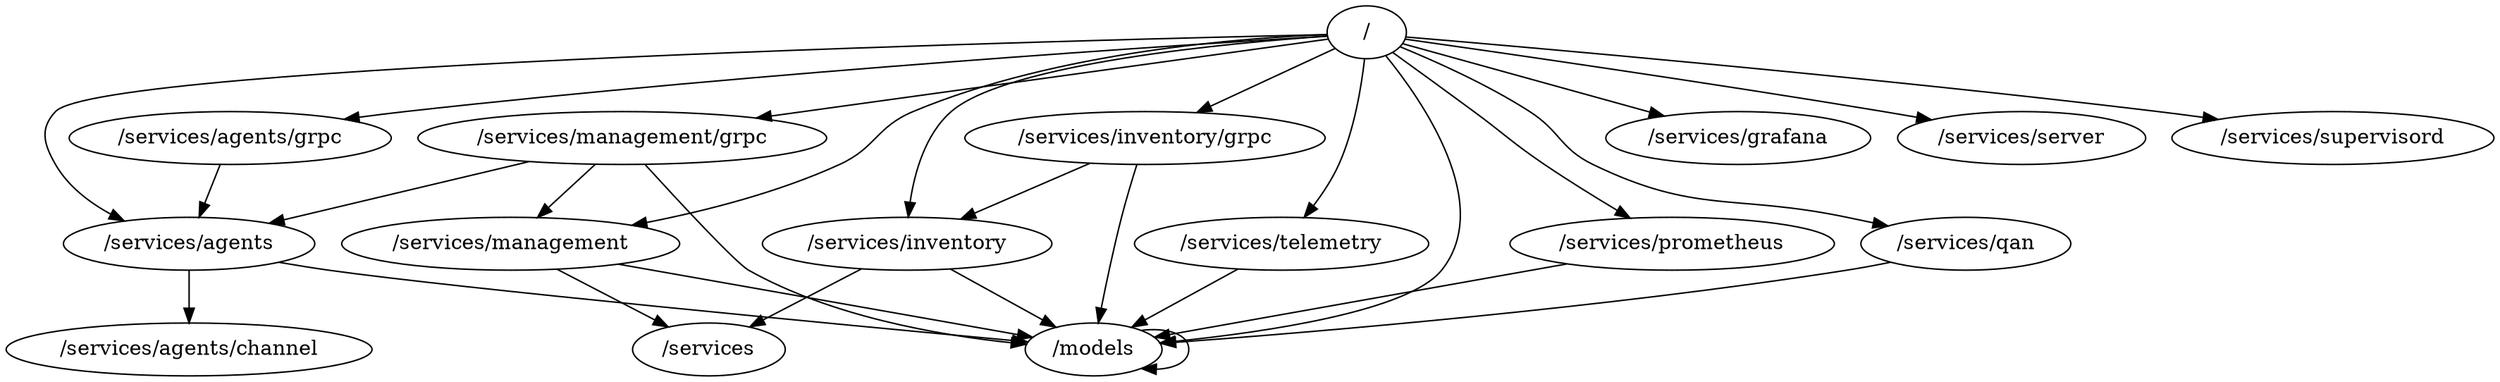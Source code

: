 digraph packages {
	"/" -> "/models";
	"/" -> "/services/agents";
	"/" -> "/services/agents/grpc";
	"/" -> "/services/grafana";
	"/" -> "/services/inventory";
	"/" -> "/services/inventory/grpc";
	"/" -> "/services/management";
	"/" -> "/services/management/grpc";
	"/" -> "/services/prometheus";
	"/" -> "/services/qan";
	"/" -> "/services/server";
	"/" -> "/services/supervisord";
	"/" -> "/services/telemetry";
	"/models" -> "/models";
	"/services/agents" -> "/models";
	"/services/agents" -> "/services/agents/channel";
	"/services/agents/grpc" -> "/services/agents";
	"/services/inventory" -> "/models";
	"/services/inventory" -> "/services";
	"/services/inventory/grpc" -> "/models";
	"/services/inventory/grpc" -> "/services/inventory";
	"/services/management" -> "/models";
	"/services/management" -> "/services";
	"/services/management/grpc" -> "/models";
	"/services/management/grpc" -> "/services/agents";
	"/services/management/grpc" -> "/services/management";
	"/services/prometheus" -> "/models";
	"/services/qan" -> "/models";
	"/services/telemetry" -> "/models";
}
